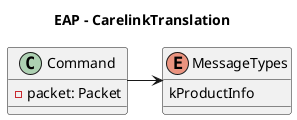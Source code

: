 @startuml

title EAP - CarelinkTranslation

enum MessageTypes {
    kProductInfo
}

class Command {
    - packet: Packet
}

Command -> MessageTypes

@enduml